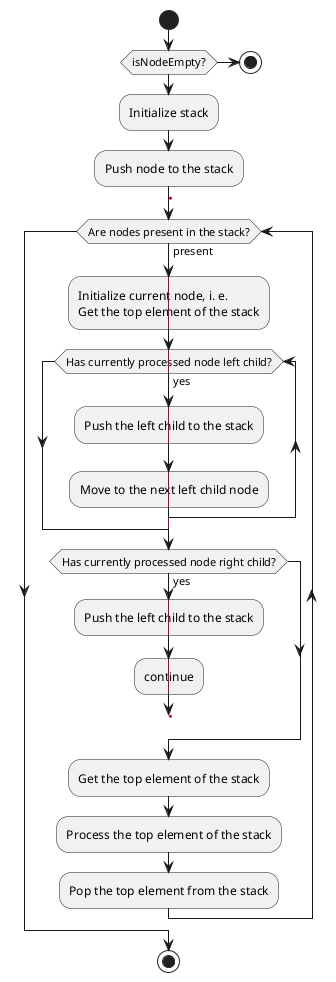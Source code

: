 @startuml
'https://plantuml.com/activity-diagram-beta

start
if (isNodeEmpty?) then
  stop
else
  :Initialize stack;
  :Push node to the stack;

label outerLoop
while (Are nodes present in the stack?) is (present)

  :Initialize current node, i. e.\nGet the top element of the stack;

  while (Has currently processed node left child?) is (yes)
    :Push the left child to the stack;
    :Move to the next left child node;
  end while

  if (Has currently processed node right child?) then (yes)
    :Push the left child to the stack;
    :continue;
    goto outerLoop;
  end if

  :Get the top element of the stack;
  :Process the top element of the stack;
  :Pop the top element from the stack;

end while

stop

@enduml
